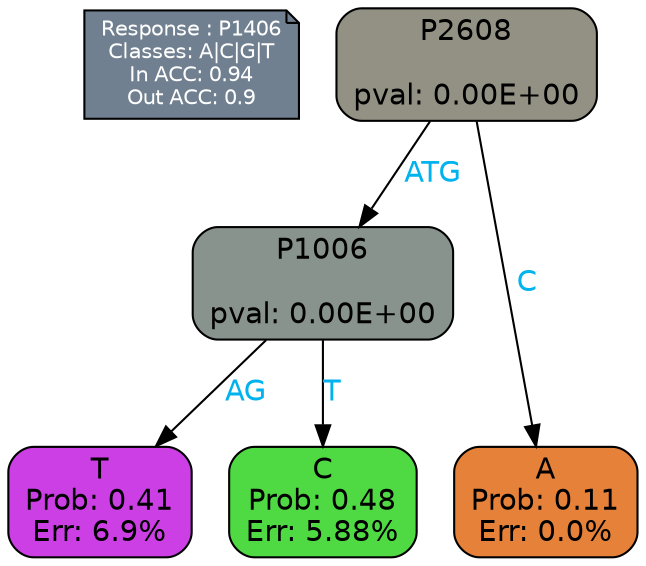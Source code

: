 digraph Tree {
node [shape=box, style="filled, rounded", color="black", fontname=helvetica] ;
graph [ranksep=equally, splines=polylines, bgcolor=transparent, dpi=600] ;
edge [fontname=helvetica] ;
LEGEND [label="Response : P1406
Classes: A|C|G|T
In ACC: 0.94
Out ACC: 0.9
",shape=note,align=left,style=filled,fillcolor="slategray",fontcolor="white",fontsize=10];1 [label="P2608

pval: 0.00E+00", fillcolor="#939184"] ;
2 [label="P1006

pval: 0.00E+00", fillcolor="#88938d"] ;
3 [label="T
Prob: 0.41
Err: 6.9%", fillcolor="#cc3fe5"] ;
4 [label="C
Prob: 0.48
Err: 5.88%", fillcolor="#4fda43"] ;
5 [label="A
Prob: 0.11
Err: 0.0%", fillcolor="#e58139"] ;
1 -> 2 [label="ATG",fontcolor=deepskyblue2] ;
1 -> 5 [label="C",fontcolor=deepskyblue2] ;
2 -> 3 [label="AG",fontcolor=deepskyblue2] ;
2 -> 4 [label="T",fontcolor=deepskyblue2] ;
{rank = same; 3;4;5;}{rank = same; LEGEND;1;}}
